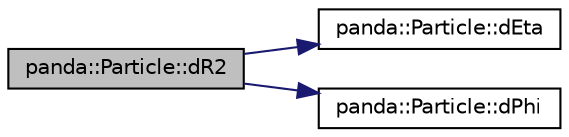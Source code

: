 digraph G
{
  edge [fontname="Helvetica",fontsize="10",labelfontname="Helvetica",labelfontsize="10"];
  node [fontname="Helvetica",fontsize="10",shape=record];
  rankdir=LR;
  Node1 [label="panda::Particle::dR2",height=0.2,width=0.4,color="black", fillcolor="grey75", style="filled" fontcolor="black"];
  Node1 -> Node2 [color="midnightblue",fontsize="10",style="solid"];
  Node2 [label="panda::Particle::dEta",height=0.2,width=0.4,color="black", fillcolor="white", style="filled",URL="$classpanda_1_1Particle.html#a7216a6a830a5231aef8ebc7d57018699"];
  Node1 -> Node3 [color="midnightblue",fontsize="10",style="solid"];
  Node3 [label="panda::Particle::dPhi",height=0.2,width=0.4,color="black", fillcolor="white", style="filled",URL="$classpanda_1_1Particle.html#ad58d76aa3509890401e7075d36d605b2"];
}
